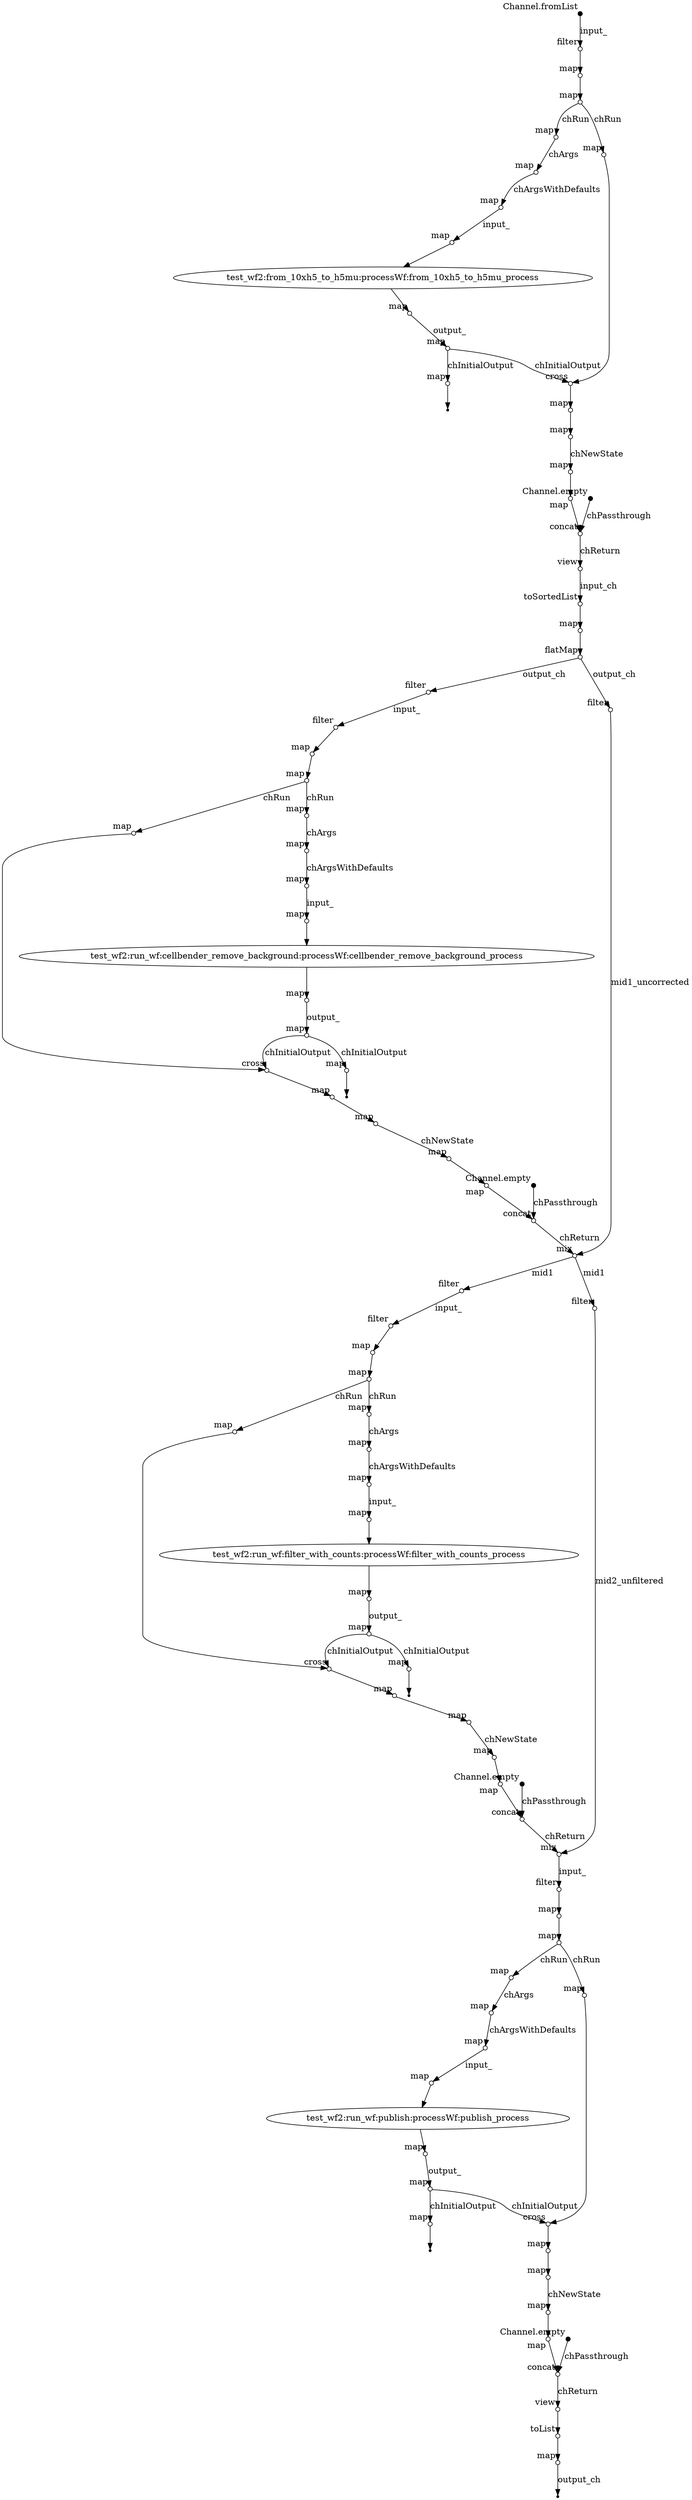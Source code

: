 digraph "graph" {
p0 [shape=point,label="",fixedsize=true,width=0.1,xlabel="Channel.fromList"];
p1 [shape=circle,label="",fixedsize=true,width=0.1,xlabel="filter"];
p0 -> p1 [label="input_"];

p1 [shape=circle,label="",fixedsize=true,width=0.1,xlabel="filter"];
p2 [shape=circle,label="",fixedsize=true,width=0.1,xlabel="map"];
p1 -> p2;

p2 [shape=circle,label="",fixedsize=true,width=0.1,xlabel="map"];
p3 [shape=circle,label="",fixedsize=true,width=0.1,xlabel="map"];
p2 -> p3;

p3 [shape=circle,label="",fixedsize=true,width=0.1,xlabel="map"];
p5 [shape=circle,label="",fixedsize=true,width=0.1,xlabel="map"];
p3 -> p5 [label="chRun"];

p4 [shape=point,label="",fixedsize=true,width=0.1,xlabel="Channel.empty"];
p20 [shape=circle,label="",fixedsize=true,width=0.1,xlabel="concat"];
p4 -> p20 [label="chPassthrough"];

p5 [shape=circle,label="",fixedsize=true,width=0.1,xlabel="map"];
p6 [shape=circle,label="",fixedsize=true,width=0.1,xlabel="map"];
p5 -> p6 [label="chArgs"];

p6 [shape=circle,label="",fixedsize=true,width=0.1,xlabel="map"];
p7 [shape=circle,label="",fixedsize=true,width=0.1,xlabel="map"];
p6 -> p7 [label="chArgsWithDefaults"];

p7 [shape=circle,label="",fixedsize=true,width=0.1,xlabel="map"];
p8 [shape=circle,label="",fixedsize=true,width=0.1,xlabel="map"];
p7 -> p8 [label="input_"];

p8 [shape=circle,label="",fixedsize=true,width=0.1,xlabel="map"];
p9 [label="test_wf2:from_10xh5_to_h5mu:processWf:from_10xh5_to_h5mu_process"];
p8 -> p9;

p9 [label="test_wf2:from_10xh5_to_h5mu:processWf:from_10xh5_to_h5mu_process"];
p10 [shape=circle,label="",fixedsize=true,width=0.1,xlabel="map"];
p9 -> p10;

p10 [shape=circle,label="",fixedsize=true,width=0.1,xlabel="map"];
p11 [shape=circle,label="",fixedsize=true,width=0.1,xlabel="map"];
p10 -> p11 [label="output_"];

p11 [shape=circle,label="",fixedsize=true,width=0.1,xlabel="map"];
p13 [shape=circle,label="",fixedsize=true,width=0.1,xlabel="map"];
p11 -> p13 [label="chInitialOutput"];

p3 [shape=circle,label="",fixedsize=true,width=0.1,xlabel="map"];
p12 [shape=circle,label="",fixedsize=true,width=0.1,xlabel="map"];
p3 -> p12 [label="chRun"];

p12 [shape=circle,label="",fixedsize=true,width=0.1,xlabel="map"];
p15 [shape=circle,label="",fixedsize=true,width=0.1,xlabel="cross"];
p12 -> p15;

p13 [shape=circle,label="",fixedsize=true,width=0.1,xlabel="map"];
p14 [shape=point];
p13 -> p14;

p11 [shape=circle,label="",fixedsize=true,width=0.1,xlabel="map"];
p15 [shape=circle,label="",fixedsize=true,width=0.1,xlabel="cross"];
p11 -> p15 [label="chInitialOutput"];

p15 [shape=circle,label="",fixedsize=true,width=0.1,xlabel="cross"];
p16 [shape=circle,label="",fixedsize=true,width=0.1,xlabel="map"];
p15 -> p16;

p16 [shape=circle,label="",fixedsize=true,width=0.1,xlabel="map"];
p17 [shape=circle,label="",fixedsize=true,width=0.1,xlabel="map"];
p16 -> p17;

p17 [shape=circle,label="",fixedsize=true,width=0.1,xlabel="map"];
p18 [shape=circle,label="",fixedsize=true,width=0.1,xlabel="map"];
p17 -> p18 [label="chNewState"];

p18 [shape=circle,label="",fixedsize=true,width=0.1,xlabel="map"];
p19 [shape=circle,label="",fixedsize=true,width=0.1,xlabel="map"];
p18 -> p19;

p19 [shape=circle,label="",fixedsize=true,width=0.1,xlabel="map"];
p20 [shape=circle,label="",fixedsize=true,width=0.1,xlabel="concat"];
p19 -> p20;

p20 [shape=circle,label="",fixedsize=true,width=0.1,xlabel="concat"];
p21 [shape=circle,label="",fixedsize=true,width=0.1,xlabel="view"];
p20 -> p21 [label="chReturn"];

p21 [shape=circle,label="",fixedsize=true,width=0.1,xlabel="view"];
p22 [shape=circle,label="",fixedsize=true,width=0.1,xlabel="toSortedList"];
p21 -> p22 [label="input_ch"];

p22 [shape=circle,label="",fixedsize=true,width=0.1,xlabel="toSortedList"];
p23 [shape=circle,label="",fixedsize=true,width=0.1,xlabel="map"];
p22 -> p23;

p23 [shape=circle,label="",fixedsize=true,width=0.1,xlabel="map"];
p24 [shape=circle,label="",fixedsize=true,width=0.1,xlabel="flatMap"];
p23 -> p24;

p24 [shape=circle,label="",fixedsize=true,width=0.1,xlabel="flatMap"];
p25 [shape=circle,label="",fixedsize=true,width=0.1,xlabel="filter"];
p24 -> p25 [label="output_ch"];

p25 [shape=circle,label="",fixedsize=true,width=0.1,xlabel="filter"];
p26 [shape=circle,label="",fixedsize=true,width=0.1,xlabel="filter"];
p25 -> p26 [label="input_"];

p26 [shape=circle,label="",fixedsize=true,width=0.1,xlabel="filter"];
p27 [shape=circle,label="",fixedsize=true,width=0.1,xlabel="map"];
p26 -> p27;

p27 [shape=circle,label="",fixedsize=true,width=0.1,xlabel="map"];
p28 [shape=circle,label="",fixedsize=true,width=0.1,xlabel="map"];
p27 -> p28;

p28 [shape=circle,label="",fixedsize=true,width=0.1,xlabel="map"];
p30 [shape=circle,label="",fixedsize=true,width=0.1,xlabel="map"];
p28 -> p30 [label="chRun"];

p29 [shape=point,label="",fixedsize=true,width=0.1,xlabel="Channel.empty"];
p45 [shape=circle,label="",fixedsize=true,width=0.1,xlabel="concat"];
p29 -> p45 [label="chPassthrough"];

p30 [shape=circle,label="",fixedsize=true,width=0.1,xlabel="map"];
p31 [shape=circle,label="",fixedsize=true,width=0.1,xlabel="map"];
p30 -> p31 [label="chArgs"];

p31 [shape=circle,label="",fixedsize=true,width=0.1,xlabel="map"];
p32 [shape=circle,label="",fixedsize=true,width=0.1,xlabel="map"];
p31 -> p32 [label="chArgsWithDefaults"];

p32 [shape=circle,label="",fixedsize=true,width=0.1,xlabel="map"];
p33 [shape=circle,label="",fixedsize=true,width=0.1,xlabel="map"];
p32 -> p33 [label="input_"];

p33 [shape=circle,label="",fixedsize=true,width=0.1,xlabel="map"];
p34 [label="test_wf2:run_wf:cellbender_remove_background:processWf:cellbender_remove_background_process"];
p33 -> p34;

p34 [label="test_wf2:run_wf:cellbender_remove_background:processWf:cellbender_remove_background_process"];
p35 [shape=circle,label="",fixedsize=true,width=0.1,xlabel="map"];
p34 -> p35;

p35 [shape=circle,label="",fixedsize=true,width=0.1,xlabel="map"];
p36 [shape=circle,label="",fixedsize=true,width=0.1,xlabel="map"];
p35 -> p36 [label="output_"];

p36 [shape=circle,label="",fixedsize=true,width=0.1,xlabel="map"];
p38 [shape=circle,label="",fixedsize=true,width=0.1,xlabel="map"];
p36 -> p38 [label="chInitialOutput"];

p28 [shape=circle,label="",fixedsize=true,width=0.1,xlabel="map"];
p37 [shape=circle,label="",fixedsize=true,width=0.1,xlabel="map"];
p28 -> p37 [label="chRun"];

p37 [shape=circle,label="",fixedsize=true,width=0.1,xlabel="map"];
p40 [shape=circle,label="",fixedsize=true,width=0.1,xlabel="cross"];
p37 -> p40;

p38 [shape=circle,label="",fixedsize=true,width=0.1,xlabel="map"];
p39 [shape=point];
p38 -> p39;

p36 [shape=circle,label="",fixedsize=true,width=0.1,xlabel="map"];
p40 [shape=circle,label="",fixedsize=true,width=0.1,xlabel="cross"];
p36 -> p40 [label="chInitialOutput"];

p40 [shape=circle,label="",fixedsize=true,width=0.1,xlabel="cross"];
p41 [shape=circle,label="",fixedsize=true,width=0.1,xlabel="map"];
p40 -> p41;

p41 [shape=circle,label="",fixedsize=true,width=0.1,xlabel="map"];
p42 [shape=circle,label="",fixedsize=true,width=0.1,xlabel="map"];
p41 -> p42;

p42 [shape=circle,label="",fixedsize=true,width=0.1,xlabel="map"];
p43 [shape=circle,label="",fixedsize=true,width=0.1,xlabel="map"];
p42 -> p43 [label="chNewState"];

p43 [shape=circle,label="",fixedsize=true,width=0.1,xlabel="map"];
p44 [shape=circle,label="",fixedsize=true,width=0.1,xlabel="map"];
p43 -> p44;

p44 [shape=circle,label="",fixedsize=true,width=0.1,xlabel="map"];
p45 [shape=circle,label="",fixedsize=true,width=0.1,xlabel="concat"];
p44 -> p45;

p45 [shape=circle,label="",fixedsize=true,width=0.1,xlabel="concat"];
p47 [shape=circle,label="",fixedsize=true,width=0.1,xlabel="mix"];
p45 -> p47 [label="chReturn"];

p24 [shape=circle,label="",fixedsize=true,width=0.1,xlabel="flatMap"];
p46 [shape=circle,label="",fixedsize=true,width=0.1,xlabel="filter"];
p24 -> p46 [label="output_ch"];

p46 [shape=circle,label="",fixedsize=true,width=0.1,xlabel="filter"];
p47 [shape=circle,label="",fixedsize=true,width=0.1,xlabel="mix"];
p46 -> p47 [label="mid1_uncorrected"];

p47 [shape=circle,label="",fixedsize=true,width=0.1,xlabel="mix"];
p48 [shape=circle,label="",fixedsize=true,width=0.1,xlabel="filter"];
p47 -> p48 [label="mid1"];

p48 [shape=circle,label="",fixedsize=true,width=0.1,xlabel="filter"];
p49 [shape=circle,label="",fixedsize=true,width=0.1,xlabel="filter"];
p48 -> p49 [label="input_"];

p49 [shape=circle,label="",fixedsize=true,width=0.1,xlabel="filter"];
p50 [shape=circle,label="",fixedsize=true,width=0.1,xlabel="map"];
p49 -> p50;

p50 [shape=circle,label="",fixedsize=true,width=0.1,xlabel="map"];
p51 [shape=circle,label="",fixedsize=true,width=0.1,xlabel="map"];
p50 -> p51;

p51 [shape=circle,label="",fixedsize=true,width=0.1,xlabel="map"];
p53 [shape=circle,label="",fixedsize=true,width=0.1,xlabel="map"];
p51 -> p53 [label="chRun"];

p52 [shape=point,label="",fixedsize=true,width=0.1,xlabel="Channel.empty"];
p68 [shape=circle,label="",fixedsize=true,width=0.1,xlabel="concat"];
p52 -> p68 [label="chPassthrough"];

p53 [shape=circle,label="",fixedsize=true,width=0.1,xlabel="map"];
p54 [shape=circle,label="",fixedsize=true,width=0.1,xlabel="map"];
p53 -> p54 [label="chArgs"];

p54 [shape=circle,label="",fixedsize=true,width=0.1,xlabel="map"];
p55 [shape=circle,label="",fixedsize=true,width=0.1,xlabel="map"];
p54 -> p55 [label="chArgsWithDefaults"];

p55 [shape=circle,label="",fixedsize=true,width=0.1,xlabel="map"];
p56 [shape=circle,label="",fixedsize=true,width=0.1,xlabel="map"];
p55 -> p56 [label="input_"];

p56 [shape=circle,label="",fixedsize=true,width=0.1,xlabel="map"];
p57 [label="test_wf2:run_wf:filter_with_counts:processWf:filter_with_counts_process"];
p56 -> p57;

p57 [label="test_wf2:run_wf:filter_with_counts:processWf:filter_with_counts_process"];
p58 [shape=circle,label="",fixedsize=true,width=0.1,xlabel="map"];
p57 -> p58;

p58 [shape=circle,label="",fixedsize=true,width=0.1,xlabel="map"];
p59 [shape=circle,label="",fixedsize=true,width=0.1,xlabel="map"];
p58 -> p59 [label="output_"];

p59 [shape=circle,label="",fixedsize=true,width=0.1,xlabel="map"];
p61 [shape=circle,label="",fixedsize=true,width=0.1,xlabel="map"];
p59 -> p61 [label="chInitialOutput"];

p51 [shape=circle,label="",fixedsize=true,width=0.1,xlabel="map"];
p60 [shape=circle,label="",fixedsize=true,width=0.1,xlabel="map"];
p51 -> p60 [label="chRun"];

p60 [shape=circle,label="",fixedsize=true,width=0.1,xlabel="map"];
p63 [shape=circle,label="",fixedsize=true,width=0.1,xlabel="cross"];
p60 -> p63;

p61 [shape=circle,label="",fixedsize=true,width=0.1,xlabel="map"];
p62 [shape=point];
p61 -> p62;

p59 [shape=circle,label="",fixedsize=true,width=0.1,xlabel="map"];
p63 [shape=circle,label="",fixedsize=true,width=0.1,xlabel="cross"];
p59 -> p63 [label="chInitialOutput"];

p63 [shape=circle,label="",fixedsize=true,width=0.1,xlabel="cross"];
p64 [shape=circle,label="",fixedsize=true,width=0.1,xlabel="map"];
p63 -> p64;

p64 [shape=circle,label="",fixedsize=true,width=0.1,xlabel="map"];
p65 [shape=circle,label="",fixedsize=true,width=0.1,xlabel="map"];
p64 -> p65;

p65 [shape=circle,label="",fixedsize=true,width=0.1,xlabel="map"];
p66 [shape=circle,label="",fixedsize=true,width=0.1,xlabel="map"];
p65 -> p66 [label="chNewState"];

p66 [shape=circle,label="",fixedsize=true,width=0.1,xlabel="map"];
p67 [shape=circle,label="",fixedsize=true,width=0.1,xlabel="map"];
p66 -> p67;

p67 [shape=circle,label="",fixedsize=true,width=0.1,xlabel="map"];
p68 [shape=circle,label="",fixedsize=true,width=0.1,xlabel="concat"];
p67 -> p68;

p68 [shape=circle,label="",fixedsize=true,width=0.1,xlabel="concat"];
p70 [shape=circle,label="",fixedsize=true,width=0.1,xlabel="mix"];
p68 -> p70 [label="chReturn"];

p47 [shape=circle,label="",fixedsize=true,width=0.1,xlabel="mix"];
p69 [shape=circle,label="",fixedsize=true,width=0.1,xlabel="filter"];
p47 -> p69 [label="mid1"];

p69 [shape=circle,label="",fixedsize=true,width=0.1,xlabel="filter"];
p70 [shape=circle,label="",fixedsize=true,width=0.1,xlabel="mix"];
p69 -> p70 [label="mid2_unfiltered"];

p70 [shape=circle,label="",fixedsize=true,width=0.1,xlabel="mix"];
p71 [shape=circle,label="",fixedsize=true,width=0.1,xlabel="filter"];
p70 -> p71 [label="input_"];

p71 [shape=circle,label="",fixedsize=true,width=0.1,xlabel="filter"];
p72 [shape=circle,label="",fixedsize=true,width=0.1,xlabel="map"];
p71 -> p72;

p72 [shape=circle,label="",fixedsize=true,width=0.1,xlabel="map"];
p73 [shape=circle,label="",fixedsize=true,width=0.1,xlabel="map"];
p72 -> p73;

p73 [shape=circle,label="",fixedsize=true,width=0.1,xlabel="map"];
p75 [shape=circle,label="",fixedsize=true,width=0.1,xlabel="map"];
p73 -> p75 [label="chRun"];

p74 [shape=point,label="",fixedsize=true,width=0.1,xlabel="Channel.empty"];
p90 [shape=circle,label="",fixedsize=true,width=0.1,xlabel="concat"];
p74 -> p90 [label="chPassthrough"];

p75 [shape=circle,label="",fixedsize=true,width=0.1,xlabel="map"];
p76 [shape=circle,label="",fixedsize=true,width=0.1,xlabel="map"];
p75 -> p76 [label="chArgs"];

p76 [shape=circle,label="",fixedsize=true,width=0.1,xlabel="map"];
p77 [shape=circle,label="",fixedsize=true,width=0.1,xlabel="map"];
p76 -> p77 [label="chArgsWithDefaults"];

p77 [shape=circle,label="",fixedsize=true,width=0.1,xlabel="map"];
p78 [shape=circle,label="",fixedsize=true,width=0.1,xlabel="map"];
p77 -> p78 [label="input_"];

p78 [shape=circle,label="",fixedsize=true,width=0.1,xlabel="map"];
p79 [label="test_wf2:run_wf:publish:processWf:publish_process"];
p78 -> p79;

p79 [label="test_wf2:run_wf:publish:processWf:publish_process"];
p80 [shape=circle,label="",fixedsize=true,width=0.1,xlabel="map"];
p79 -> p80;

p80 [shape=circle,label="",fixedsize=true,width=0.1,xlabel="map"];
p81 [shape=circle,label="",fixedsize=true,width=0.1,xlabel="map"];
p80 -> p81 [label="output_"];

p81 [shape=circle,label="",fixedsize=true,width=0.1,xlabel="map"];
p83 [shape=circle,label="",fixedsize=true,width=0.1,xlabel="map"];
p81 -> p83 [label="chInitialOutput"];

p73 [shape=circle,label="",fixedsize=true,width=0.1,xlabel="map"];
p82 [shape=circle,label="",fixedsize=true,width=0.1,xlabel="map"];
p73 -> p82 [label="chRun"];

p82 [shape=circle,label="",fixedsize=true,width=0.1,xlabel="map"];
p85 [shape=circle,label="",fixedsize=true,width=0.1,xlabel="cross"];
p82 -> p85;

p83 [shape=circle,label="",fixedsize=true,width=0.1,xlabel="map"];
p84 [shape=point];
p83 -> p84;

p81 [shape=circle,label="",fixedsize=true,width=0.1,xlabel="map"];
p85 [shape=circle,label="",fixedsize=true,width=0.1,xlabel="cross"];
p81 -> p85 [label="chInitialOutput"];

p85 [shape=circle,label="",fixedsize=true,width=0.1,xlabel="cross"];
p86 [shape=circle,label="",fixedsize=true,width=0.1,xlabel="map"];
p85 -> p86;

p86 [shape=circle,label="",fixedsize=true,width=0.1,xlabel="map"];
p87 [shape=circle,label="",fixedsize=true,width=0.1,xlabel="map"];
p86 -> p87;

p87 [shape=circle,label="",fixedsize=true,width=0.1,xlabel="map"];
p88 [shape=circle,label="",fixedsize=true,width=0.1,xlabel="map"];
p87 -> p88 [label="chNewState"];

p88 [shape=circle,label="",fixedsize=true,width=0.1,xlabel="map"];
p89 [shape=circle,label="",fixedsize=true,width=0.1,xlabel="map"];
p88 -> p89;

p89 [shape=circle,label="",fixedsize=true,width=0.1,xlabel="map"];
p90 [shape=circle,label="",fixedsize=true,width=0.1,xlabel="concat"];
p89 -> p90;

p90 [shape=circle,label="",fixedsize=true,width=0.1,xlabel="concat"];
p91 [shape=circle,label="",fixedsize=true,width=0.1,xlabel="view"];
p90 -> p91 [label="chReturn"];

p91 [shape=circle,label="",fixedsize=true,width=0.1,xlabel="view"];
p92 [shape=circle,label="",fixedsize=true,width=0.1,xlabel="toList"];
p91 -> p92;

p92 [shape=circle,label="",fixedsize=true,width=0.1,xlabel="toList"];
p93 [shape=circle,label="",fixedsize=true,width=0.1,xlabel="map"];
p92 -> p93;

p93 [shape=circle,label="",fixedsize=true,width=0.1,xlabel="map"];
p94 [shape=point];
p93 -> p94 [label="output_ch"];

}
